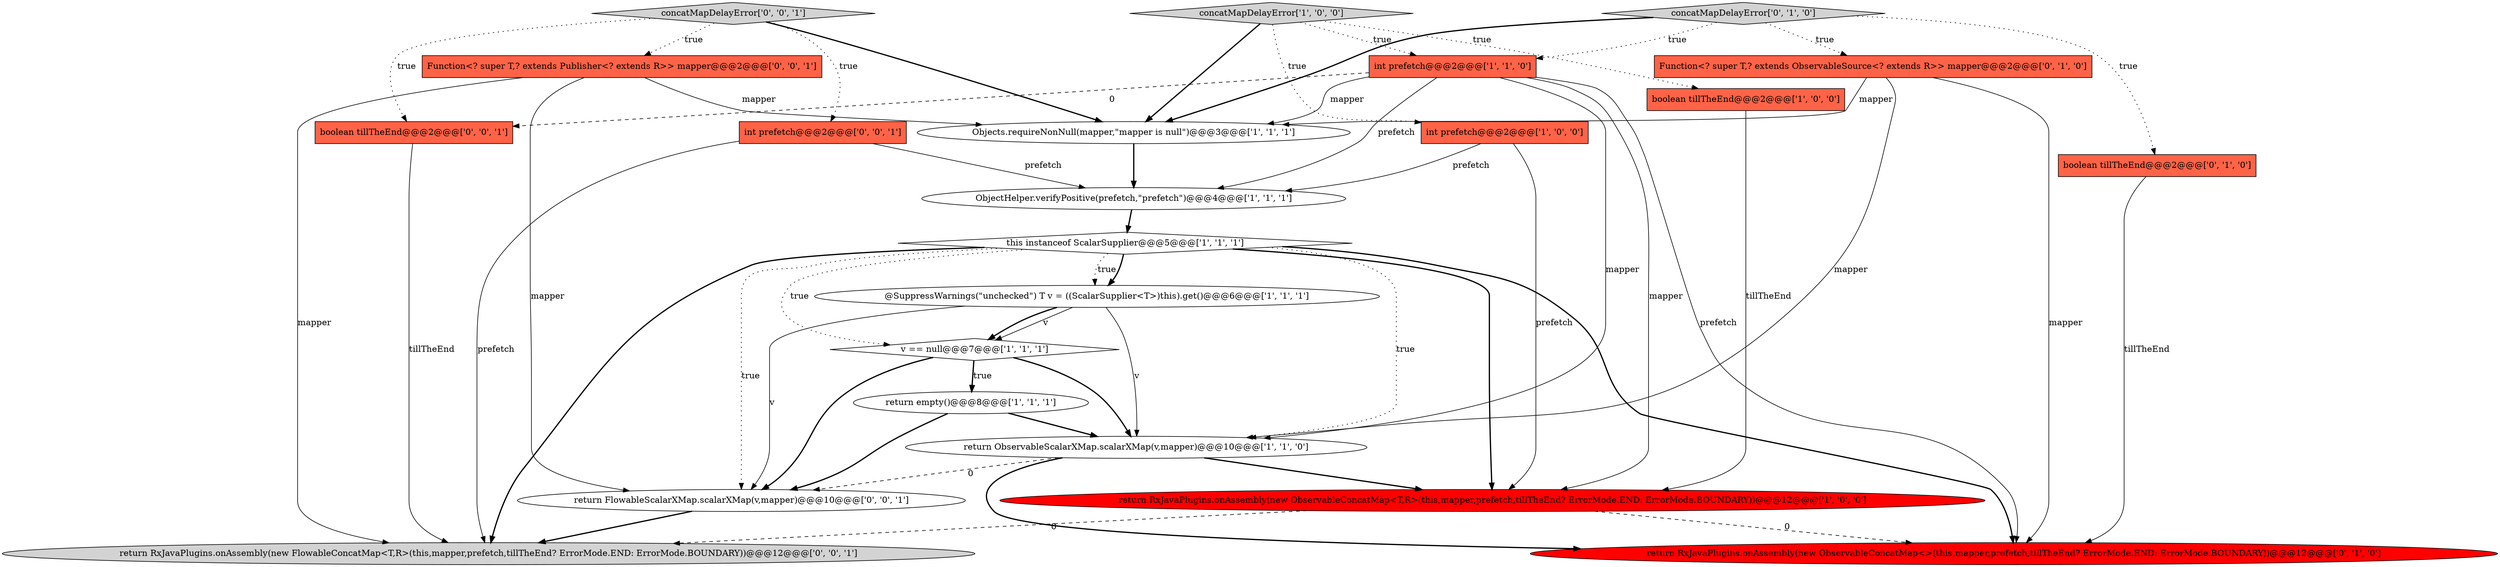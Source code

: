 digraph {
18 [style = filled, label = "Function<? super T,? extends Publisher<? extends R>> mapper@@@2@@@['0', '0', '1']", fillcolor = tomato, shape = box image = "AAA0AAABBB3BBB"];
7 [style = filled, label = "return empty()@@@8@@@['1', '1', '1']", fillcolor = white, shape = ellipse image = "AAA0AAABBB1BBB"];
15 [style = filled, label = "Function<? super T,? extends ObservableSource<? extends R>> mapper@@@2@@@['0', '1', '0']", fillcolor = tomato, shape = box image = "AAA0AAABBB2BBB"];
16 [style = filled, label = "int prefetch@@@2@@@['0', '0', '1']", fillcolor = tomato, shape = box image = "AAA0AAABBB3BBB"];
3 [style = filled, label = "concatMapDelayError['1', '0', '0']", fillcolor = lightgray, shape = diamond image = "AAA0AAABBB1BBB"];
12 [style = filled, label = "concatMapDelayError['0', '1', '0']", fillcolor = lightgray, shape = diamond image = "AAA0AAABBB2BBB"];
17 [style = filled, label = "return RxJavaPlugins.onAssembly(new FlowableConcatMap<T,R>(this,mapper,prefetch,tillTheEnd? ErrorMode.END: ErrorMode.BOUNDARY))@@@12@@@['0', '0', '1']", fillcolor = lightgray, shape = ellipse image = "AAA0AAABBB3BBB"];
1 [style = filled, label = "Objects.requireNonNull(mapper,\"mapper is null\")@@@3@@@['1', '1', '1']", fillcolor = white, shape = ellipse image = "AAA0AAABBB1BBB"];
8 [style = filled, label = "return RxJavaPlugins.onAssembly(new ObservableConcatMap<T,R>(this,mapper,prefetch,tillTheEnd? ErrorMode.END: ErrorMode.BOUNDARY))@@@12@@@['1', '0', '0']", fillcolor = red, shape = ellipse image = "AAA1AAABBB1BBB"];
21 [style = filled, label = "return FlowableScalarXMap.scalarXMap(v,mapper)@@@10@@@['0', '0', '1']", fillcolor = white, shape = ellipse image = "AAA0AAABBB3BBB"];
0 [style = filled, label = "boolean tillTheEnd@@@2@@@['1', '0', '0']", fillcolor = tomato, shape = box image = "AAA0AAABBB1BBB"];
14 [style = filled, label = "boolean tillTheEnd@@@2@@@['0', '1', '0']", fillcolor = tomato, shape = box image = "AAA0AAABBB2BBB"];
4 [style = filled, label = "v == null@@@7@@@['1', '1', '1']", fillcolor = white, shape = diamond image = "AAA0AAABBB1BBB"];
6 [style = filled, label = "ObjectHelper.verifyPositive(prefetch,\"prefetch\")@@@4@@@['1', '1', '1']", fillcolor = white, shape = ellipse image = "AAA0AAABBB1BBB"];
20 [style = filled, label = "boolean tillTheEnd@@@2@@@['0', '0', '1']", fillcolor = tomato, shape = box image = "AAA0AAABBB3BBB"];
13 [style = filled, label = "return RxJavaPlugins.onAssembly(new ObservableConcatMap<>(this,mapper,prefetch,tillTheEnd? ErrorMode.END: ErrorMode.BOUNDARY))@@@12@@@['0', '1', '0']", fillcolor = red, shape = ellipse image = "AAA1AAABBB2BBB"];
19 [style = filled, label = "concatMapDelayError['0', '0', '1']", fillcolor = lightgray, shape = diamond image = "AAA0AAABBB3BBB"];
10 [style = filled, label = "int prefetch@@@2@@@['1', '1', '0']", fillcolor = tomato, shape = box image = "AAA0AAABBB1BBB"];
2 [style = filled, label = "return ObservableScalarXMap.scalarXMap(v,mapper)@@@10@@@['1', '1', '0']", fillcolor = white, shape = ellipse image = "AAA0AAABBB1BBB"];
11 [style = filled, label = "this instanceof ScalarSupplier@@@5@@@['1', '1', '1']", fillcolor = white, shape = diamond image = "AAA0AAABBB1BBB"];
5 [style = filled, label = "int prefetch@@@2@@@['1', '0', '0']", fillcolor = tomato, shape = box image = "AAA0AAABBB1BBB"];
9 [style = filled, label = "@SuppressWarnings(\"unchecked\") T v = ((ScalarSupplier<T>)this).get()@@@6@@@['1', '1', '1']", fillcolor = white, shape = ellipse image = "AAA0AAABBB1BBB"];
10->8 [style = solid, label="mapper"];
3->1 [style = bold, label=""];
9->4 [style = solid, label="v"];
20->17 [style = solid, label="tillTheEnd"];
19->20 [style = dotted, label="true"];
9->4 [style = bold, label=""];
3->10 [style = dotted, label="true"];
19->18 [style = dotted, label="true"];
9->2 [style = solid, label="v"];
4->21 [style = bold, label=""];
18->17 [style = solid, label="mapper"];
4->7 [style = dotted, label="true"];
2->8 [style = bold, label=""];
12->15 [style = dotted, label="true"];
11->9 [style = dotted, label="true"];
4->2 [style = bold, label=""];
11->4 [style = dotted, label="true"];
14->13 [style = solid, label="tillTheEnd"];
5->6 [style = solid, label="prefetch"];
18->1 [style = solid, label="mapper"];
0->8 [style = solid, label="tillTheEnd"];
10->2 [style = solid, label="mapper"];
10->13 [style = solid, label="prefetch"];
11->9 [style = bold, label=""];
12->1 [style = bold, label=""];
4->7 [style = bold, label=""];
8->13 [style = dashed, label="0"];
2->13 [style = bold, label=""];
16->6 [style = solid, label="prefetch"];
12->14 [style = dotted, label="true"];
16->17 [style = solid, label="prefetch"];
19->1 [style = bold, label=""];
11->2 [style = dotted, label="true"];
1->6 [style = bold, label=""];
3->5 [style = dotted, label="true"];
15->1 [style = solid, label="mapper"];
12->10 [style = dotted, label="true"];
18->21 [style = solid, label="mapper"];
2->21 [style = dashed, label="0"];
7->2 [style = bold, label=""];
6->11 [style = bold, label=""];
11->13 [style = bold, label=""];
3->0 [style = dotted, label="true"];
19->16 [style = dotted, label="true"];
7->21 [style = bold, label=""];
8->17 [style = dashed, label="0"];
11->8 [style = bold, label=""];
11->17 [style = bold, label=""];
10->20 [style = dashed, label="0"];
10->6 [style = solid, label="prefetch"];
11->21 [style = dotted, label="true"];
21->17 [style = bold, label=""];
15->13 [style = solid, label="mapper"];
15->2 [style = solid, label="mapper"];
9->21 [style = solid, label="v"];
5->8 [style = solid, label="prefetch"];
10->1 [style = solid, label="mapper"];
}
